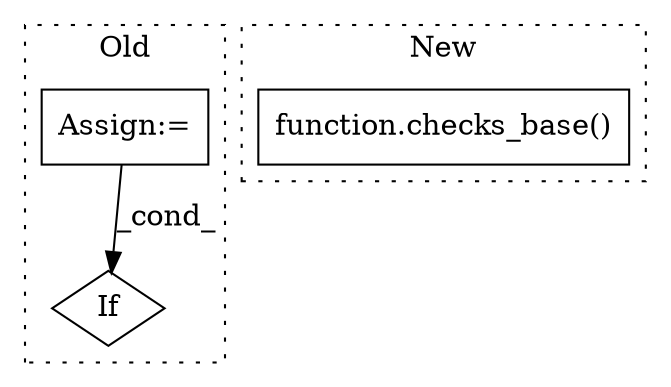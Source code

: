 digraph G {
subgraph cluster0 {
1 [label="If" a="96" s="1294" l="3" shape="diamond"];
3 [label="Assign:=" a="68" s="1151" l="3" shape="box"];
label = "Old";
style="dotted";
}
subgraph cluster1 {
2 [label="function.checks_base()" a="75" s="1418,1451" l="12,1" shape="box"];
label = "New";
style="dotted";
}
3 -> 1 [label="_cond_"];
}